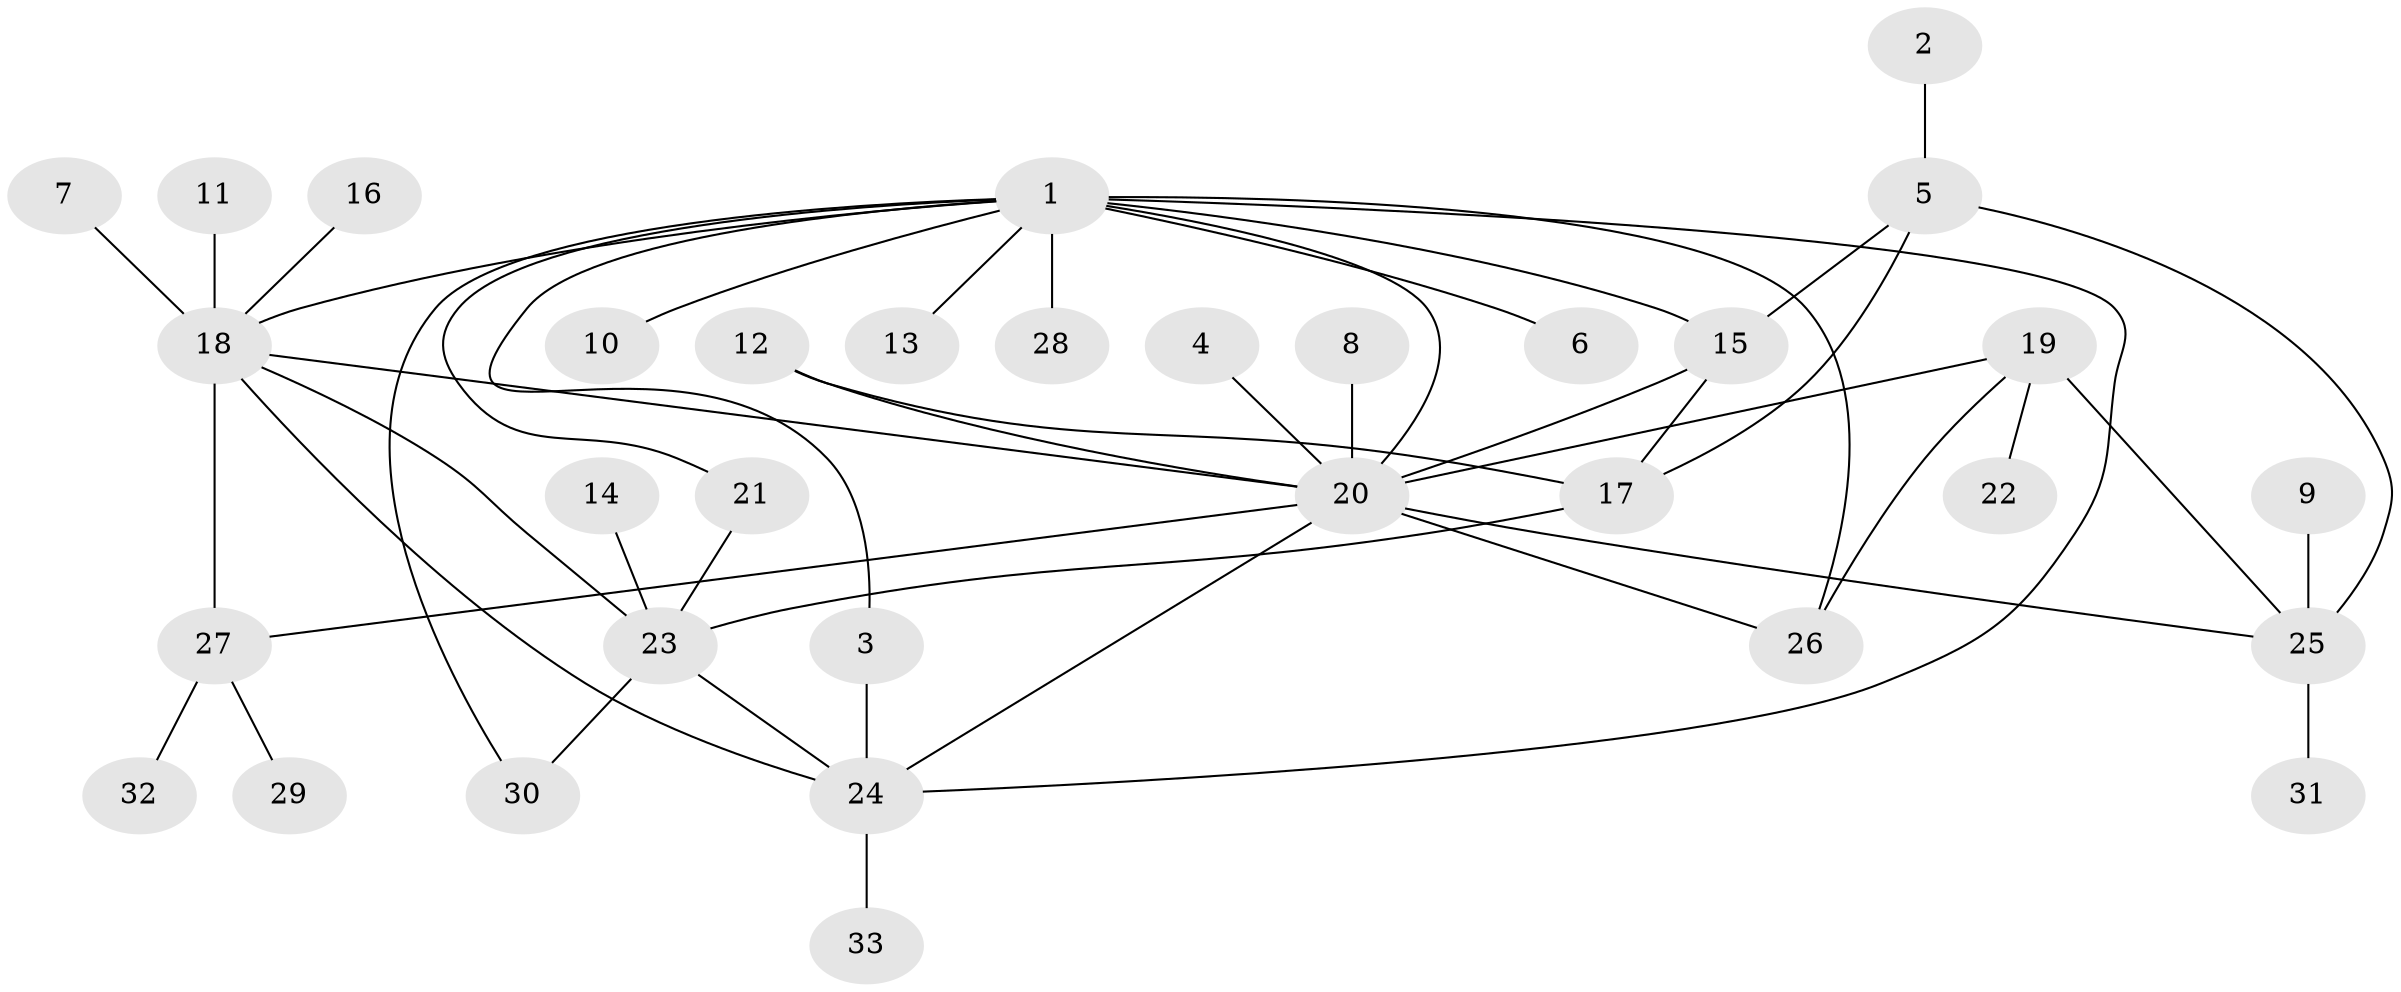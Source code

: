 // original degree distribution, {9: 0.015151515151515152, 7: 0.06060606060606061, 3: 0.09090909090909091, 10: 0.015151515151515152, 5: 0.06060606060606061, 6: 0.06060606060606061, 2: 0.15151515151515152, 1: 0.5303030303030303, 4: 0.015151515151515152}
// Generated by graph-tools (version 1.1) at 2025/26/03/09/25 03:26:40]
// undirected, 33 vertices, 48 edges
graph export_dot {
graph [start="1"]
  node [color=gray90,style=filled];
  1;
  2;
  3;
  4;
  5;
  6;
  7;
  8;
  9;
  10;
  11;
  12;
  13;
  14;
  15;
  16;
  17;
  18;
  19;
  20;
  21;
  22;
  23;
  24;
  25;
  26;
  27;
  28;
  29;
  30;
  31;
  32;
  33;
  1 -- 3 [weight=1.0];
  1 -- 6 [weight=1.0];
  1 -- 10 [weight=1.0];
  1 -- 13 [weight=1.0];
  1 -- 15 [weight=1.0];
  1 -- 18 [weight=1.0];
  1 -- 20 [weight=2.0];
  1 -- 21 [weight=1.0];
  1 -- 24 [weight=1.0];
  1 -- 26 [weight=1.0];
  1 -- 28 [weight=1.0];
  1 -- 30 [weight=1.0];
  2 -- 5 [weight=1.0];
  3 -- 24 [weight=1.0];
  4 -- 20 [weight=1.0];
  5 -- 15 [weight=1.0];
  5 -- 17 [weight=1.0];
  5 -- 25 [weight=1.0];
  7 -- 18 [weight=1.0];
  8 -- 20 [weight=1.0];
  9 -- 25 [weight=1.0];
  11 -- 18 [weight=1.0];
  12 -- 17 [weight=1.0];
  12 -- 20 [weight=1.0];
  14 -- 23 [weight=1.0];
  15 -- 17 [weight=1.0];
  15 -- 20 [weight=1.0];
  16 -- 18 [weight=1.0];
  17 -- 23 [weight=1.0];
  18 -- 20 [weight=1.0];
  18 -- 23 [weight=1.0];
  18 -- 24 [weight=1.0];
  18 -- 27 [weight=1.0];
  19 -- 20 [weight=1.0];
  19 -- 22 [weight=1.0];
  19 -- 25 [weight=1.0];
  19 -- 26 [weight=1.0];
  20 -- 24 [weight=1.0];
  20 -- 25 [weight=1.0];
  20 -- 26 [weight=1.0];
  20 -- 27 [weight=2.0];
  21 -- 23 [weight=1.0];
  23 -- 24 [weight=1.0];
  23 -- 30 [weight=1.0];
  24 -- 33 [weight=1.0];
  25 -- 31 [weight=1.0];
  27 -- 29 [weight=1.0];
  27 -- 32 [weight=1.0];
}
